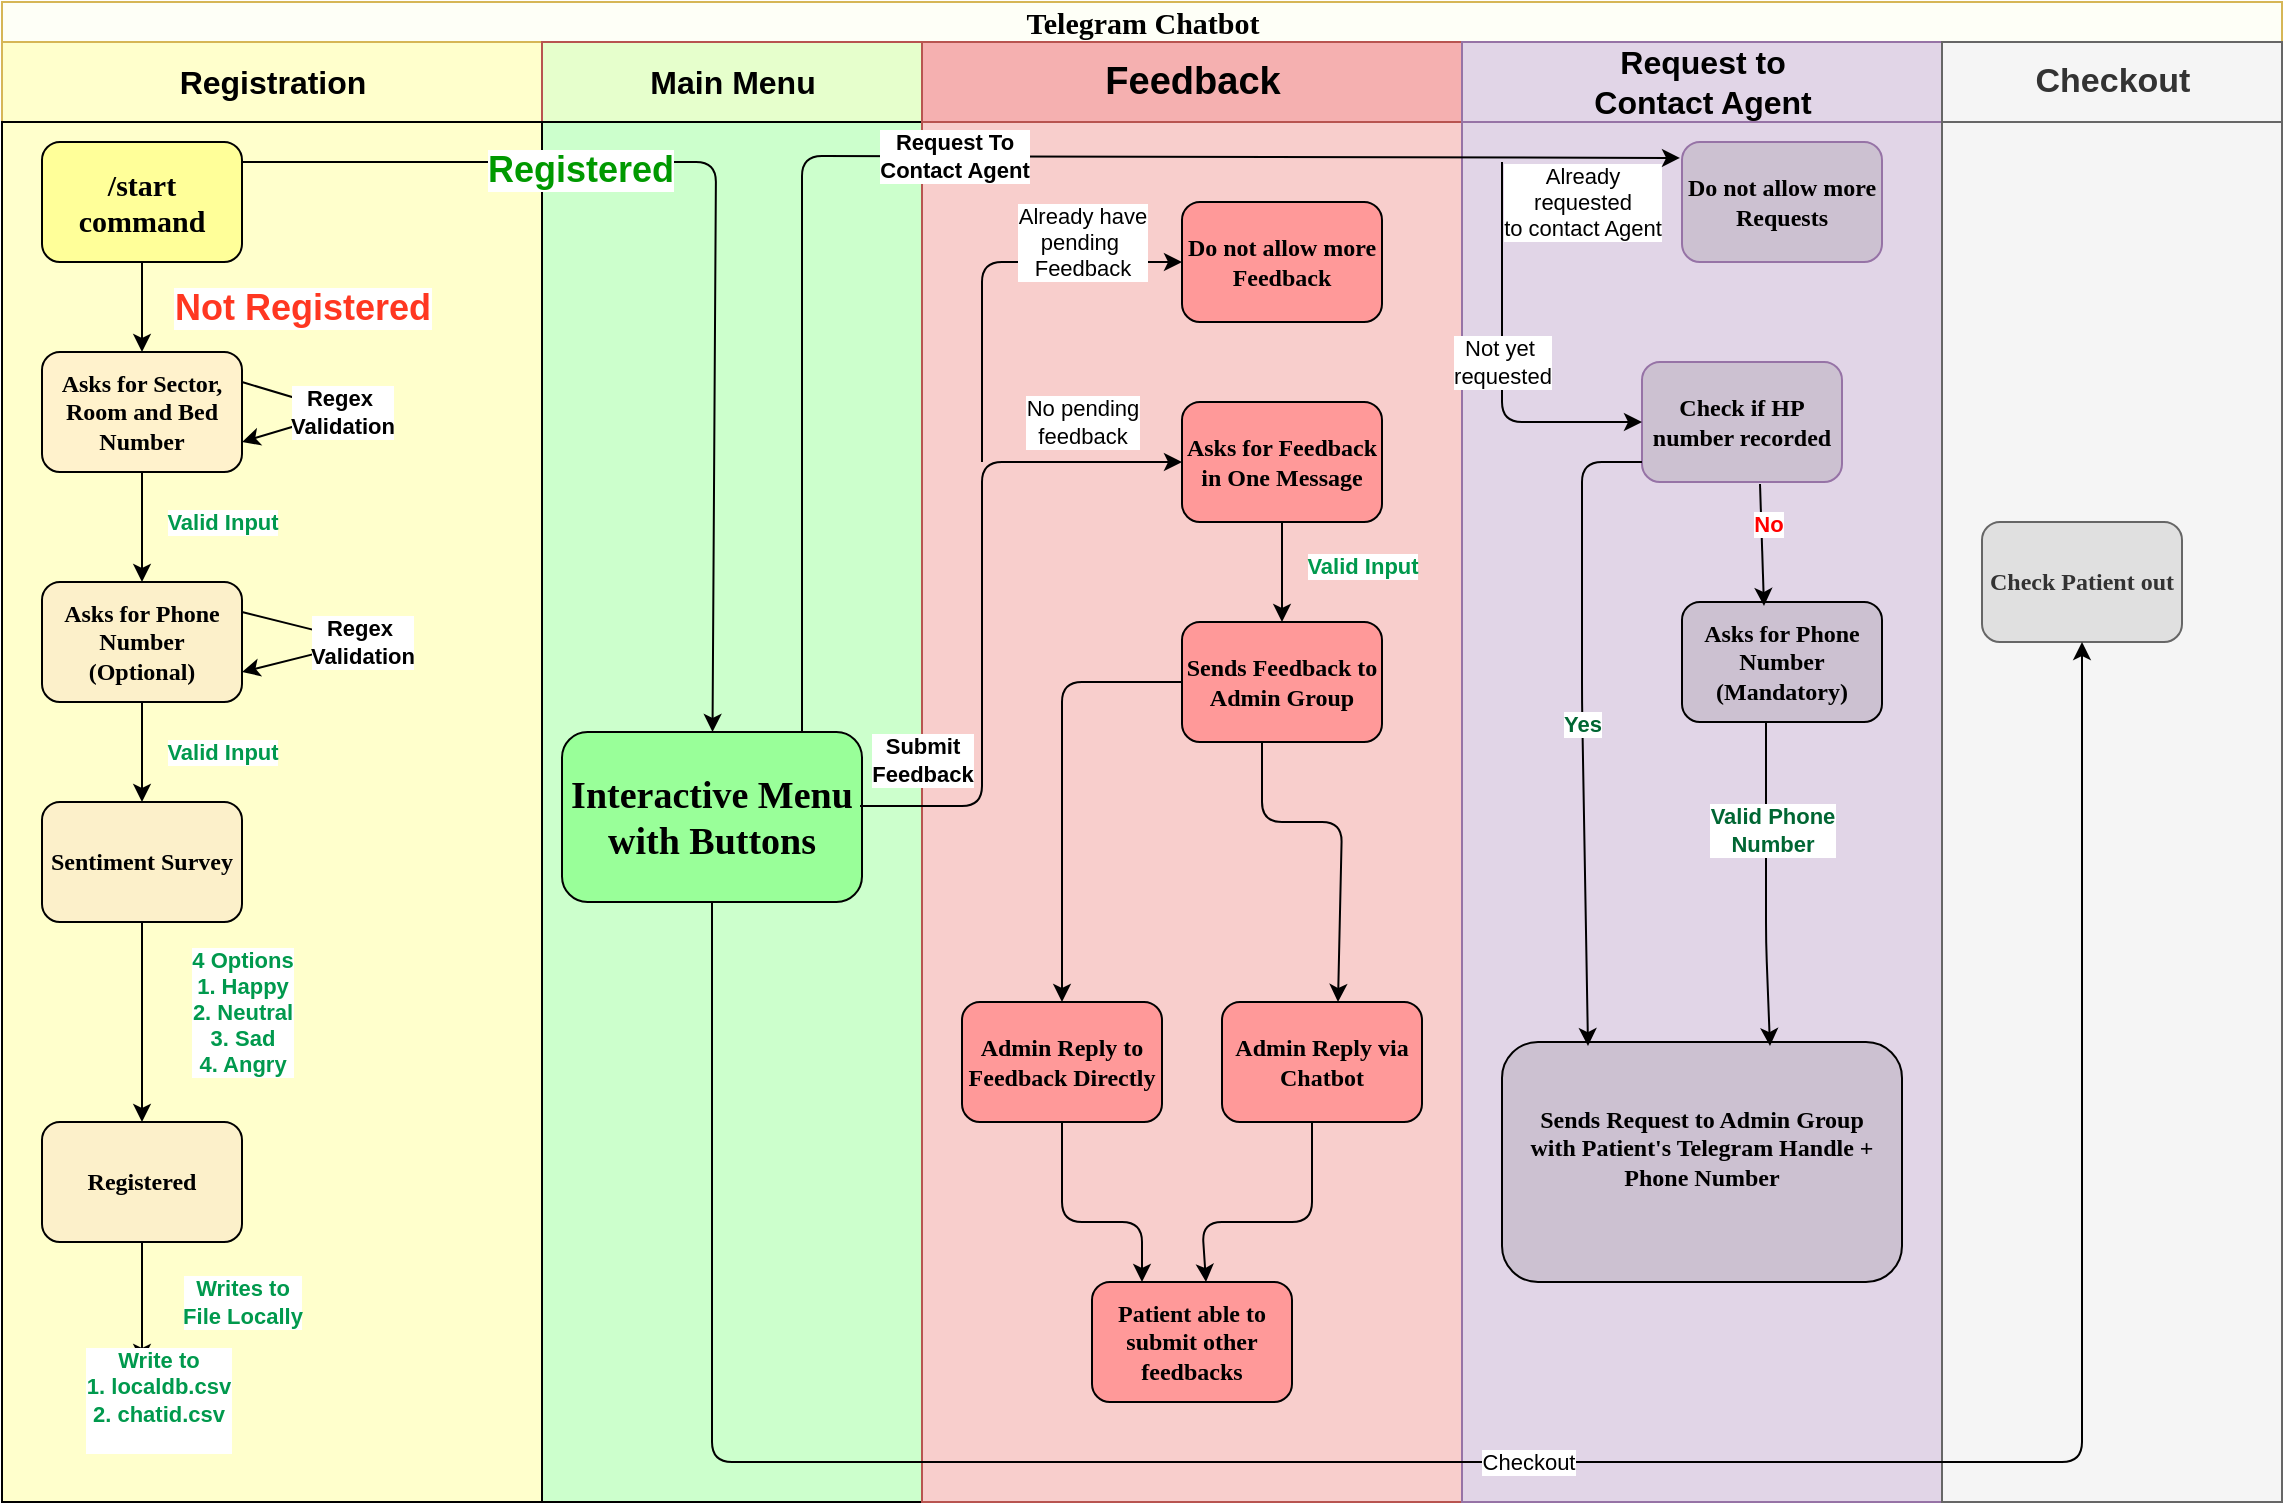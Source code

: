 <mxfile version="15.5.8" type="github">
  <diagram name="Page-1" id="74e2e168-ea6b-b213-b513-2b3c1d86103e">
    <mxGraphModel dx="1422" dy="762" grid="1" gridSize="10" guides="1" tooltips="1" connect="1" arrows="1" fold="1" page="1" pageScale="1" pageWidth="1100" pageHeight="850" background="none" math="0" shadow="0">
      <root>
        <mxCell id="0" />
        <mxCell id="1" parent="0" />
        <mxCell id="wSrQqyoNq5q4Ro84JcWx-17" value="" style="rounded=0;whiteSpace=wrap;html=1;fillColor=#f5f5f5;strokeColor=#666666;fontColor=#333333;" parent="1" vertex="1">
          <mxGeometry x="1030" y="100" width="170" height="690" as="geometry" />
        </mxCell>
        <mxCell id="77e6c97f196da883-1" value="&lt;font style=&quot;font-size: 15px&quot;&gt;Telegram Chatbot&lt;/font&gt;" style="swimlane;html=1;childLayout=stackLayout;startSize=20;rounded=0;shadow=0;labelBackgroundColor=none;strokeWidth=1;fontFamily=Verdana;fontSize=8;align=center;strokeColor=#d6b656;fillColor=#FEFFF7;" parent="1" vertex="1">
          <mxGeometry x="60" y="40" width="1140" height="750" as="geometry" />
        </mxCell>
        <mxCell id="77e6c97f196da883-2" value="&lt;font style=&quot;font-size: 16px&quot;&gt;Registration&lt;/font&gt;" style="swimlane;html=1;startSize=40;strokeColor=#d6b656;fillColor=#FFFFCC;" parent="77e6c97f196da883-1" vertex="1">
          <mxGeometry y="20" width="270" height="730" as="geometry" />
        </mxCell>
        <mxCell id="6cuLsObl9nkTha8cbeb--88" value="" style="rounded=0;whiteSpace=wrap;html=1;fillColor=#FFFFCC;" parent="77e6c97f196da883-2" vertex="1">
          <mxGeometry y="40" width="270" height="690" as="geometry" />
        </mxCell>
        <mxCell id="77e6c97f196da883-10" value="&lt;b style=&quot;font-size: 12px&quot;&gt;Asks for Phone Number (Optional)&lt;/b&gt;" style="rounded=1;whiteSpace=wrap;html=1;shadow=0;labelBackgroundColor=none;strokeWidth=1;fontFamily=Verdana;fontSize=8;align=center;fillColor=#FCF0CA;" parent="77e6c97f196da883-2" vertex="1">
          <mxGeometry x="20" y="270" width="100" height="60" as="geometry" />
        </mxCell>
        <mxCell id="6cuLsObl9nkTha8cbeb--27" value="&lt;b style=&quot;font-size: 12px&quot;&gt;Sentiment Survey&lt;/b&gt;" style="rounded=1;whiteSpace=wrap;html=1;shadow=0;labelBackgroundColor=none;strokeWidth=1;fontFamily=Verdana;fontSize=8;align=center;fillColor=#FCF0CA;" parent="77e6c97f196da883-2" vertex="1">
          <mxGeometry x="20" y="380" width="100" height="60" as="geometry" />
        </mxCell>
        <mxCell id="6cuLsObl9nkTha8cbeb--33" value="&lt;b style=&quot;font-size: 12px&quot;&gt;Registered&lt;/b&gt;" style="rounded=1;whiteSpace=wrap;html=1;shadow=0;labelBackgroundColor=none;strokeWidth=1;fontFamily=Verdana;fontSize=8;align=center;fillColor=#FCF0CA;" parent="77e6c97f196da883-2" vertex="1">
          <mxGeometry x="20" y="540" width="100" height="60" as="geometry" />
        </mxCell>
        <mxCell id="6cuLsObl9nkTha8cbeb--59" style="edgeStyle=orthogonalEdgeStyle;rounded=0;orthogonalLoop=1;jettySize=auto;html=1;exitX=0.5;exitY=1;exitDx=0;exitDy=0;" parent="77e6c97f196da883-2" edge="1">
          <mxGeometry relative="1" as="geometry">
            <mxPoint x="140" y="630" as="sourcePoint" />
            <mxPoint x="140" y="630" as="targetPoint" />
          </mxGeometry>
        </mxCell>
        <mxCell id="6cuLsObl9nkTha8cbeb--63" value="" style="endArrow=classic;html=1;exitX=1;exitY=0.25;exitDx=0;exitDy=0;entryX=1;entryY=0.75;entryDx=0;entryDy=0;exitPerimeter=0;" parent="77e6c97f196da883-2" source="6cuLsObl9nkTha8cbeb--66" target="6cuLsObl9nkTha8cbeb--66" edge="1">
          <mxGeometry relative="1" as="geometry">
            <mxPoint x="120" y="170" as="sourcePoint" />
            <mxPoint x="120" y="200" as="targetPoint" />
            <Array as="points">
              <mxPoint x="170" y="185" />
            </Array>
          </mxGeometry>
        </mxCell>
        <mxCell id="6cuLsObl9nkTha8cbeb--64" value="&lt;b&gt;Regex&amp;nbsp;&lt;br&gt;Validation&lt;/b&gt;" style="edgeLabel;resizable=0;html=1;align=center;verticalAlign=middle;" parent="6cuLsObl9nkTha8cbeb--63" connectable="0" vertex="1">
          <mxGeometry relative="1" as="geometry" />
        </mxCell>
        <mxCell id="6cuLsObl9nkTha8cbeb--66" value="&lt;font style=&quot;font-size: 12px&quot;&gt;&lt;b&gt;Asks for Sector, Room and Bed Number&lt;/b&gt;&lt;/font&gt;" style="rounded=1;whiteSpace=wrap;html=1;shadow=0;labelBackgroundColor=none;strokeWidth=1;fontFamily=Verdana;fontSize=8;align=center;fillColor=#FFF2CC;" parent="77e6c97f196da883-2" vertex="1">
          <mxGeometry x="20" y="155" width="100" height="60" as="geometry" />
        </mxCell>
        <mxCell id="6cuLsObl9nkTha8cbeb--67" value="&lt;b&gt;&lt;font style=&quot;font-size: 15px&quot;&gt;/start command&lt;/font&gt;&lt;/b&gt;" style="rounded=1;whiteSpace=wrap;html=1;shadow=0;labelBackgroundColor=none;strokeWidth=1;fontFamily=Verdana;fontSize=8;align=center;fillColor=#FFFF99;" parent="77e6c97f196da883-2" vertex="1">
          <mxGeometry x="20" y="50" width="100" height="60" as="geometry" />
        </mxCell>
        <mxCell id="6cuLsObl9nkTha8cbeb--72" value="" style="endArrow=classic;html=1;exitX=0.5;exitY=1;exitDx=0;exitDy=0;" parent="77e6c97f196da883-2" source="6cuLsObl9nkTha8cbeb--67" target="6cuLsObl9nkTha8cbeb--66" edge="1">
          <mxGeometry relative="1" as="geometry">
            <mxPoint x="290" y="300" as="sourcePoint" />
            <mxPoint x="390" y="300" as="targetPoint" />
          </mxGeometry>
        </mxCell>
        <mxCell id="6cuLsObl9nkTha8cbeb--73" value="&lt;font color=&quot;#ff3721&quot; size=&quot;1&quot;&gt;&lt;b style=&quot;font-size: 18px&quot;&gt;Not Registered&lt;/b&gt;&lt;/font&gt;" style="edgeLabel;resizable=0;html=1;align=center;verticalAlign=middle;" parent="6cuLsObl9nkTha8cbeb--72" connectable="0" vertex="1">
          <mxGeometry relative="1" as="geometry">
            <mxPoint x="80" as="offset" />
          </mxGeometry>
        </mxCell>
        <mxCell id="6cuLsObl9nkTha8cbeb--76" value="" style="endArrow=classic;html=1;exitX=0.5;exitY=1;exitDx=0;exitDy=0;entryX=0.5;entryY=0;entryDx=0;entryDy=0;" parent="77e6c97f196da883-2" source="6cuLsObl9nkTha8cbeb--66" target="77e6c97f196da883-10" edge="1">
          <mxGeometry relative="1" as="geometry">
            <mxPoint x="80" y="110" as="sourcePoint" />
            <mxPoint x="80" y="165" as="targetPoint" />
          </mxGeometry>
        </mxCell>
        <mxCell id="6cuLsObl9nkTha8cbeb--77" value="&lt;b&gt;&lt;font color=&quot;#00994d&quot;&gt;Valid Input&lt;/font&gt;&lt;/b&gt;" style="edgeLabel;resizable=0;html=1;align=center;verticalAlign=middle;" parent="6cuLsObl9nkTha8cbeb--76" connectable="0" vertex="1">
          <mxGeometry relative="1" as="geometry">
            <mxPoint x="40" y="-3" as="offset" />
          </mxGeometry>
        </mxCell>
        <mxCell id="6cuLsObl9nkTha8cbeb--78" value="" style="endArrow=classic;html=1;exitX=0.5;exitY=1;exitDx=0;exitDy=0;entryX=0.5;entryY=0;entryDx=0;entryDy=0;" parent="77e6c97f196da883-2" source="77e6c97f196da883-10" target="6cuLsObl9nkTha8cbeb--27" edge="1">
          <mxGeometry relative="1" as="geometry">
            <mxPoint x="80" y="225" as="sourcePoint" />
            <mxPoint x="80" y="280" as="targetPoint" />
          </mxGeometry>
        </mxCell>
        <mxCell id="6cuLsObl9nkTha8cbeb--79" value="&lt;b&gt;&lt;font color=&quot;#00994d&quot;&gt;Valid Input&lt;/font&gt;&lt;/b&gt;" style="edgeLabel;resizable=0;html=1;align=center;verticalAlign=middle;" parent="6cuLsObl9nkTha8cbeb--78" connectable="0" vertex="1">
          <mxGeometry relative="1" as="geometry">
            <mxPoint x="40" as="offset" />
          </mxGeometry>
        </mxCell>
        <mxCell id="6cuLsObl9nkTha8cbeb--80" value="" style="endArrow=classic;html=1;exitX=0.5;exitY=1;exitDx=0;exitDy=0;entryX=0.5;entryY=0;entryDx=0;entryDy=0;" parent="77e6c97f196da883-2" source="6cuLsObl9nkTha8cbeb--27" target="6cuLsObl9nkTha8cbeb--33" edge="1">
          <mxGeometry relative="1" as="geometry">
            <mxPoint x="80" y="340" as="sourcePoint" />
            <mxPoint x="70" y="530" as="targetPoint" />
          </mxGeometry>
        </mxCell>
        <mxCell id="6cuLsObl9nkTha8cbeb--81" value="&lt;b&gt;&lt;font color=&quot;#00994d&quot;&gt;4 Options&lt;br&gt;1. Happy&lt;br&gt;2. Neutral&lt;br&gt;3. Sad&lt;br&gt;4. Angry&lt;br&gt;&lt;/font&gt;&lt;/b&gt;" style="edgeLabel;resizable=0;html=1;align=center;verticalAlign=middle;" parent="6cuLsObl9nkTha8cbeb--80" connectable="0" vertex="1">
          <mxGeometry relative="1" as="geometry">
            <mxPoint x="50" y="-5" as="offset" />
          </mxGeometry>
        </mxCell>
        <mxCell id="6cuLsObl9nkTha8cbeb--83" value="" style="endArrow=classic;html=1;exitX=1;exitY=0.25;exitDx=0;exitDy=0;entryX=1;entryY=0.75;entryDx=0;entryDy=0;" parent="77e6c97f196da883-2" source="77e6c97f196da883-10" target="77e6c97f196da883-10" edge="1">
          <mxGeometry relative="1" as="geometry">
            <mxPoint x="130" y="180" as="sourcePoint" />
            <mxPoint x="130" y="210" as="targetPoint" />
            <Array as="points">
              <mxPoint x="180" y="300" />
            </Array>
          </mxGeometry>
        </mxCell>
        <mxCell id="6cuLsObl9nkTha8cbeb--84" value="&lt;b&gt;Regex&amp;nbsp;&lt;br&gt;Validation&lt;/b&gt;" style="edgeLabel;resizable=0;html=1;align=center;verticalAlign=middle;" parent="6cuLsObl9nkTha8cbeb--83" connectable="0" vertex="1">
          <mxGeometry relative="1" as="geometry" />
        </mxCell>
        <mxCell id="c_uxOEUhSfI7wD9dBGHa-3" value="" style="endArrow=classic;html=1;exitX=0.5;exitY=1;exitDx=0;exitDy=0;" parent="77e6c97f196da883-2" source="6cuLsObl9nkTha8cbeb--33" edge="1">
          <mxGeometry relative="1" as="geometry">
            <mxPoint x="80" y="620" as="sourcePoint" />
            <mxPoint x="70" y="660" as="targetPoint" />
          </mxGeometry>
        </mxCell>
        <mxCell id="c_uxOEUhSfI7wD9dBGHa-4" value="&lt;b&gt;&lt;font color=&quot;#00994d&quot;&gt;Writes to&lt;br&gt;File Locally&lt;br&gt;&lt;/font&gt;&lt;/b&gt;" style="edgeLabel;resizable=0;html=1;align=center;verticalAlign=middle;" parent="c_uxOEUhSfI7wD9dBGHa-3" connectable="0" vertex="1">
          <mxGeometry relative="1" as="geometry">
            <mxPoint x="50" as="offset" />
          </mxGeometry>
        </mxCell>
        <mxCell id="Y9b1MHdOiMF5yJi24R1i-1" value="&lt;b&gt;&lt;font color=&quot;#00994d&quot;&gt;Write to &lt;br&gt;1. localdb.csv&lt;br&gt;2. chatid.csv&lt;br&gt;&lt;br&gt;&lt;/font&gt;&lt;/b&gt;" style="edgeLabel;resizable=0;html=1;align=center;verticalAlign=middle;" connectable="0" vertex="1" parent="77e6c97f196da883-2">
          <mxGeometry x="130" y="620" as="geometry">
            <mxPoint x="-52" y="59" as="offset" />
          </mxGeometry>
        </mxCell>
        <mxCell id="77e6c97f196da883-3" value="&lt;font style=&quot;font-size: 16px&quot;&gt;Main Menu&lt;/font&gt;" style="swimlane;html=1;startSize=40;strokeColor=#b85450;fillColor=#E6FFCC;" parent="77e6c97f196da883-1" vertex="1">
          <mxGeometry x="270" y="20" width="190" height="730" as="geometry" />
        </mxCell>
        <mxCell id="6cuLsObl9nkTha8cbeb--89" value="" style="rounded=0;whiteSpace=wrap;html=1;fillColor=#CCFFCC;" parent="77e6c97f196da883-3" vertex="1">
          <mxGeometry y="40" width="190" height="690" as="geometry" />
        </mxCell>
        <mxCell id="77e6c97f196da883-11" value="&lt;font style=&quot;font-size: 19px&quot;&gt;&lt;b&gt;Interactive Menu with Buttons&lt;/b&gt;&lt;/font&gt;" style="rounded=1;whiteSpace=wrap;html=1;shadow=0;labelBackgroundColor=none;strokeWidth=1;fontFamily=Verdana;fontSize=8;align=center;fillColor=#99FF99;" parent="77e6c97f196da883-3" vertex="1">
          <mxGeometry x="10" y="345" width="150" height="85" as="geometry" />
        </mxCell>
        <mxCell id="77e6c97f196da883-5" value="&lt;font style=&quot;font-size: 19px&quot;&gt;Feedback&lt;/font&gt;" style="swimlane;html=1;startSize=40;strokeColor=#b85450;fillColor=#F5B0B0;" parent="77e6c97f196da883-1" vertex="1">
          <mxGeometry x="460" y="20" width="270" height="730" as="geometry" />
        </mxCell>
        <mxCell id="wSrQqyoNq5q4Ro84JcWx-5" value="" style="rounded=0;whiteSpace=wrap;html=1;fillColor=#f8cecc;strokeColor=#b85450;" parent="77e6c97f196da883-5" vertex="1">
          <mxGeometry y="40" width="270" height="690" as="geometry" />
        </mxCell>
        <mxCell id="77e6c97f196da883-15" value="&lt;b style=&quot;font-size: 12px&quot;&gt;Asks for Feedback in One Message&lt;/b&gt;" style="rounded=1;whiteSpace=wrap;html=1;shadow=0;labelBackgroundColor=none;strokeWidth=1;fontFamily=Verdana;fontSize=8;align=center;fillColor=#FF9999;" parent="77e6c97f196da883-5" vertex="1">
          <mxGeometry x="130" y="180" width="100" height="60" as="geometry" />
        </mxCell>
        <mxCell id="77e6c97f196da883-17" value="&lt;b style=&quot;font-size: 12px&quot;&gt;Sends Feedback to Admin Group&lt;/b&gt;" style="rounded=1;whiteSpace=wrap;html=1;shadow=0;labelBackgroundColor=none;strokeWidth=1;fontFamily=Verdana;fontSize=8;align=center;fillColor=#FF9999;" parent="77e6c97f196da883-5" vertex="1">
          <mxGeometry x="130" y="290" width="100" height="60" as="geometry" />
        </mxCell>
        <mxCell id="wSrQqyoNq5q4Ro84JcWx-10" value="" style="endArrow=classic;html=1;exitX=0.5;exitY=1;exitDx=0;exitDy=0;entryX=0.5;entryY=0;entryDx=0;entryDy=0;" parent="77e6c97f196da883-5" source="77e6c97f196da883-15" target="77e6c97f196da883-17" edge="1">
          <mxGeometry relative="1" as="geometry">
            <mxPoint x="110" y="170" as="sourcePoint" />
            <mxPoint x="115" y="225" as="targetPoint" />
          </mxGeometry>
        </mxCell>
        <mxCell id="wSrQqyoNq5q4Ro84JcWx-11" value="&lt;b&gt;&lt;font color=&quot;#00994d&quot;&gt;Valid Input&lt;/font&gt;&lt;/b&gt;" style="edgeLabel;resizable=0;html=1;align=center;verticalAlign=middle;" parent="wSrQqyoNq5q4Ro84JcWx-10" connectable="0" vertex="1">
          <mxGeometry relative="1" as="geometry">
            <mxPoint x="40" y="-3" as="offset" />
          </mxGeometry>
        </mxCell>
        <mxCell id="wSrQqyoNq5q4Ro84JcWx-12" value="&lt;b style=&quot;font-size: 12px&quot;&gt;Admin Reply to Feedback Directly&lt;/b&gt;" style="rounded=1;whiteSpace=wrap;html=1;shadow=0;labelBackgroundColor=none;strokeWidth=1;fontFamily=Verdana;fontSize=8;align=center;fillColor=#FF9999;" parent="77e6c97f196da883-5" vertex="1">
          <mxGeometry x="20" y="480" width="100" height="60" as="geometry" />
        </mxCell>
        <mxCell id="wSrQqyoNq5q4Ro84JcWx-13" value="&lt;b style=&quot;font-size: 12px&quot;&gt;Admin Reply via Chatbot&lt;/b&gt;" style="rounded=1;whiteSpace=wrap;html=1;shadow=0;labelBackgroundColor=none;strokeWidth=1;fontFamily=Verdana;fontSize=8;align=center;fillColor=#FF9999;" parent="77e6c97f196da883-5" vertex="1">
          <mxGeometry x="150" y="480" width="100" height="60" as="geometry" />
        </mxCell>
        <mxCell id="wSrQqyoNq5q4Ro84JcWx-14" value="" style="endArrow=classic;html=1;exitX=0;exitY=0.5;exitDx=0;exitDy=0;entryX=0.5;entryY=0;entryDx=0;entryDy=0;" parent="77e6c97f196da883-5" source="77e6c97f196da883-17" target="wSrQqyoNq5q4Ro84JcWx-12" edge="1">
          <mxGeometry relative="1" as="geometry">
            <mxPoint x="160" y="160" as="sourcePoint" />
            <mxPoint x="160" y="300" as="targetPoint" />
            <Array as="points">
              <mxPoint x="70" y="320" />
              <mxPoint x="70" y="390" />
              <mxPoint x="70" y="400" />
            </Array>
          </mxGeometry>
        </mxCell>
        <mxCell id="wSrQqyoNq5q4Ro84JcWx-16" value="" style="endArrow=classic;html=1;entryX=0.58;entryY=0;entryDx=0;entryDy=0;entryPerimeter=0;" parent="77e6c97f196da883-5" target="wSrQqyoNq5q4Ro84JcWx-13" edge="1">
          <mxGeometry relative="1" as="geometry">
            <mxPoint x="170" y="350" as="sourcePoint" />
            <mxPoint x="100" y="560" as="targetPoint" />
            <Array as="points">
              <mxPoint x="170" y="390" />
              <mxPoint x="210" y="390" />
            </Array>
          </mxGeometry>
        </mxCell>
        <mxCell id="wSrQqyoNq5q4Ro84JcWx-18" value="" style="endArrow=classic;html=1;exitX=0.5;exitY=1;exitDx=0;exitDy=0;entryX=0.25;entryY=0;entryDx=0;entryDy=0;" parent="77e6c97f196da883-5" source="wSrQqyoNq5q4Ro84JcWx-12" target="wSrQqyoNq5q4Ro84JcWx-77" edge="1">
          <mxGeometry relative="1" as="geometry">
            <mxPoint x="70" y="550" as="sourcePoint" />
            <mxPoint x="108" y="630" as="targetPoint" />
            <Array as="points">
              <mxPoint x="70" y="590" />
              <mxPoint x="110" y="590" />
            </Array>
          </mxGeometry>
        </mxCell>
        <mxCell id="wSrQqyoNq5q4Ro84JcWx-20" value="" style="endArrow=classic;html=1;entryX=0.57;entryY=0;entryDx=0;entryDy=0;entryPerimeter=0;" parent="77e6c97f196da883-5" target="wSrQqyoNq5q4Ro84JcWx-77" edge="1">
          <mxGeometry relative="1" as="geometry">
            <mxPoint x="195" y="540" as="sourcePoint" />
            <mxPoint x="140" y="640" as="targetPoint" />
            <Array as="points">
              <mxPoint x="195" y="590" />
              <mxPoint x="140" y="590" />
            </Array>
          </mxGeometry>
        </mxCell>
        <mxCell id="wSrQqyoNq5q4Ro84JcWx-77" value="&lt;span style=&quot;font-size: 12px&quot;&gt;&lt;b&gt;Patient able to submit other feedbacks&lt;/b&gt;&lt;/span&gt;" style="rounded=1;whiteSpace=wrap;html=1;shadow=0;labelBackgroundColor=none;strokeWidth=1;fontFamily=Verdana;fontSize=8;align=center;fillColor=#FF9999;" parent="77e6c97f196da883-5" vertex="1">
          <mxGeometry x="85" y="620" width="100" height="60" as="geometry" />
        </mxCell>
        <mxCell id="wSrQqyoNq5q4Ro84JcWx-80" value="&lt;span style=&quot;font-size: 12px&quot;&gt;&lt;b&gt;Do not allow more Feedback&lt;/b&gt;&lt;/span&gt;" style="rounded=1;whiteSpace=wrap;html=1;shadow=0;labelBackgroundColor=none;strokeWidth=1;fontFamily=Verdana;fontSize=8;align=center;fillColor=#FF9999;" parent="77e6c97f196da883-5" vertex="1">
          <mxGeometry x="130" y="80" width="100" height="60" as="geometry" />
        </mxCell>
        <mxCell id="wSrQqyoNq5q4Ro84JcWx-83" value="No pending &lt;br&gt;feedback" style="edgeLabel;resizable=0;html=1;align=center;verticalAlign=middle;" parent="77e6c97f196da883-5" connectable="0" vertex="1">
          <mxGeometry x="80" y="190" as="geometry" />
        </mxCell>
        <mxCell id="77e6c97f196da883-6" value="&lt;font style=&quot;font-size: 16px&quot;&gt;Request to &lt;br&gt;Contact Agent&lt;/font&gt;" style="swimlane;html=1;startSize=40;fillColor=#e1d5e7;strokeColor=#9673a6;" parent="77e6c97f196da883-1" vertex="1">
          <mxGeometry x="730" y="20" width="240" height="730" as="geometry">
            <mxRectangle x="720" y="20" width="30" height="730" as="alternateBounds" />
          </mxGeometry>
        </mxCell>
        <mxCell id="wSrQqyoNq5q4Ro84JcWx-1" value="" style="rounded=0;whiteSpace=wrap;html=1;fillColor=#e1d5e7;strokeColor=#9673a6;" parent="77e6c97f196da883-6" vertex="1">
          <mxGeometry y="40" width="240" height="690" as="geometry" />
        </mxCell>
        <mxCell id="77e6c97f196da883-18" value="&lt;b style=&quot;font-size: 12px&quot;&gt;Do not allow more Requests&lt;/b&gt;" style="rounded=1;whiteSpace=wrap;html=1;shadow=0;labelBackgroundColor=none;strokeWidth=1;fontFamily=Verdana;fontSize=8;align=center;strokeColor=#9673a6;fillColor=#CCC1D1;" parent="77e6c97f196da883-6" vertex="1">
          <mxGeometry x="110" y="50" width="100" height="60" as="geometry" />
        </mxCell>
        <mxCell id="wSrQqyoNq5q4Ro84JcWx-86" value="&lt;b style=&quot;font-size: 12px&quot;&gt;Check if HP number recorded&lt;/b&gt;" style="rounded=1;whiteSpace=wrap;html=1;shadow=0;labelBackgroundColor=none;strokeWidth=1;fontFamily=Verdana;fontSize=8;align=center;strokeColor=#9673a6;fillColor=#CCC1D1;" parent="77e6c97f196da883-6" vertex="1">
          <mxGeometry x="90" y="160" width="100" height="60" as="geometry" />
        </mxCell>
        <mxCell id="wSrQqyoNq5q4Ro84JcWx-88" value="Already &lt;br&gt;requested&lt;br&gt;to contact Agent" style="edgeLabel;resizable=0;html=1;align=center;verticalAlign=middle;" parent="77e6c97f196da883-6" connectable="0" vertex="1">
          <mxGeometry x="60" y="80" as="geometry" />
        </mxCell>
        <mxCell id="wSrQqyoNq5q4Ro84JcWx-91" value="&lt;span style=&quot;font-size: 12px&quot;&gt;&lt;b&gt;Sends Request to Admin Group&lt;br&gt;with Patient&#39;s Telegram Handle + Phone Number&lt;br&gt;&lt;br&gt;&lt;/b&gt;&lt;/span&gt;" style="rounded=1;whiteSpace=wrap;html=1;shadow=0;labelBackgroundColor=none;strokeWidth=1;fontFamily=Verdana;fontSize=8;align=center;fillColor=#CCC1D1;" parent="77e6c97f196da883-6" vertex="1">
          <mxGeometry x="20" y="500" width="200" height="120" as="geometry" />
        </mxCell>
        <mxCell id="wSrQqyoNq5q4Ro84JcWx-92" value="&lt;b style=&quot;font-size: 12px&quot;&gt;Asks for Phone Number&lt;br&gt;(Mandatory)&lt;br&gt;&lt;/b&gt;" style="rounded=1;whiteSpace=wrap;html=1;shadow=0;labelBackgroundColor=none;strokeWidth=1;fontFamily=Verdana;fontSize=8;align=center;fillColor=#CCC1D1;" parent="77e6c97f196da883-6" vertex="1">
          <mxGeometry x="110" y="280" width="100" height="60" as="geometry" />
        </mxCell>
        <mxCell id="wSrQqyoNq5q4Ro84JcWx-93" value="&lt;b&gt;&lt;font color=&quot;#006633&quot;&gt;Yes&lt;/font&gt;&lt;/b&gt;" style="endArrow=classic;html=1;exitX=0;exitY=0.833;exitDx=0;exitDy=0;entryX=0.215;entryY=0.017;entryDx=0;entryDy=0;exitPerimeter=0;entryPerimeter=0;" parent="77e6c97f196da883-6" source="wSrQqyoNq5q4Ro84JcWx-86" target="wSrQqyoNq5q4Ro84JcWx-91" edge="1">
          <mxGeometry relative="1" as="geometry">
            <mxPoint x="110" y="260" as="sourcePoint" />
            <mxPoint x="-380" y="180" as="targetPoint" />
            <Array as="points">
              <mxPoint x="60" y="210" />
              <mxPoint x="60" y="330" />
            </Array>
          </mxGeometry>
        </mxCell>
        <mxCell id="wSrQqyoNq5q4Ro84JcWx-94" value="" style="endArrow=classic;html=1;" parent="77e6c97f196da883-6" edge="1">
          <mxGeometry relative="1" as="geometry">
            <mxPoint x="149" y="221" as="sourcePoint" />
            <mxPoint x="151" y="282" as="targetPoint" />
            <Array as="points" />
          </mxGeometry>
        </mxCell>
        <mxCell id="wSrQqyoNq5q4Ro84JcWx-95" value="&lt;font color=&quot;#ff0000&quot;&gt;&lt;b&gt;No&lt;/b&gt;&lt;/font&gt;" style="edgeLabel;html=1;align=center;verticalAlign=middle;resizable=0;points=[];" parent="wSrQqyoNq5q4Ro84JcWx-94" vertex="1" connectable="0">
          <mxGeometry x="-0.339" y="3" relative="1" as="geometry">
            <mxPoint as="offset" />
          </mxGeometry>
        </mxCell>
        <mxCell id="wSrQqyoNq5q4Ro84JcWx-96" value="" style="endArrow=classic;html=1;exitX=0.42;exitY=1;exitDx=0;exitDy=0;exitPerimeter=0;entryX=0.67;entryY=0.017;entryDx=0;entryDy=0;entryPerimeter=0;" parent="77e6c97f196da883-6" source="wSrQqyoNq5q4Ro84JcWx-92" target="wSrQqyoNq5q4Ro84JcWx-91" edge="1">
          <mxGeometry relative="1" as="geometry">
            <mxPoint x="150" y="354.5" as="sourcePoint" />
            <mxPoint x="152" y="415.5" as="targetPoint" />
            <Array as="points">
              <mxPoint x="152" y="450" />
            </Array>
          </mxGeometry>
        </mxCell>
        <mxCell id="wSrQqyoNq5q4Ro84JcWx-97" value="&lt;b&gt;&lt;font color=&quot;#006633&quot;&gt;Valid Phone&lt;br&gt;Number&lt;/font&gt;&lt;br&gt;&lt;/b&gt;" style="edgeLabel;html=1;align=center;verticalAlign=middle;resizable=0;points=[];" parent="wSrQqyoNq5q4Ro84JcWx-96" vertex="1" connectable="0">
          <mxGeometry x="-0.339" y="3" relative="1" as="geometry">
            <mxPoint as="offset" />
          </mxGeometry>
        </mxCell>
        <mxCell id="77e6c97f196da883-7" value="&lt;font style=&quot;font-size: 17px&quot;&gt;Checkout&lt;/font&gt;" style="swimlane;html=1;startSize=40;fillColor=#f5f5f5;strokeColor=#666666;fontColor=#333333;" parent="77e6c97f196da883-1" vertex="1">
          <mxGeometry x="970" y="20" width="170" height="730" as="geometry" />
        </mxCell>
        <mxCell id="77e6c97f196da883-24" value="&lt;span style=&quot;font-size: 12px&quot;&gt;&lt;b&gt;Check Patient out&lt;/b&gt;&lt;/span&gt;" style="rounded=1;whiteSpace=wrap;html=1;shadow=0;labelBackgroundColor=none;strokeWidth=1;fontFamily=Verdana;fontSize=8;align=center;strokeColor=#666666;fontColor=#333333;fillColor=#E0E0E0;" parent="77e6c97f196da883-7" vertex="1">
          <mxGeometry x="20" y="240" width="100" height="60" as="geometry" />
        </mxCell>
        <mxCell id="6cuLsObl9nkTha8cbeb--60" value="" style="endArrow=classic;html=1;" parent="77e6c97f196da883-1" target="77e6c97f196da883-11" edge="1">
          <mxGeometry relative="1" as="geometry">
            <mxPoint x="120" y="80" as="sourcePoint" />
            <mxPoint x="401" y="370" as="targetPoint" />
            <Array as="points">
              <mxPoint x="357" y="80" />
            </Array>
          </mxGeometry>
        </mxCell>
        <mxCell id="6cuLsObl9nkTha8cbeb--61" value="&lt;font color=&quot;#009900&quot; style=&quot;font-size: 18px&quot;&gt;&lt;b&gt;Registered&lt;/b&gt;&lt;/font&gt;" style="edgeLabel;resizable=0;html=1;align=center;verticalAlign=middle;" parent="6cuLsObl9nkTha8cbeb--60" connectable="0" vertex="1">
          <mxGeometry relative="1" as="geometry">
            <mxPoint x="-68" y="-20" as="offset" />
          </mxGeometry>
        </mxCell>
        <mxCell id="6cuLsObl9nkTha8cbeb--90" value="" style="endArrow=classic;html=1;exitX=0.8;exitY=0;exitDx=0;exitDy=0;exitPerimeter=0;entryX=-0.01;entryY=0.133;entryDx=0;entryDy=0;entryPerimeter=0;" parent="77e6c97f196da883-1" source="77e6c97f196da883-11" target="77e6c97f196da883-18" edge="1">
          <mxGeometry relative="1" as="geometry">
            <mxPoint x="480" y="390" as="sourcePoint" />
            <mxPoint x="799" y="77" as="targetPoint" />
            <Array as="points">
              <mxPoint x="400" y="77" />
            </Array>
          </mxGeometry>
        </mxCell>
        <mxCell id="6cuLsObl9nkTha8cbeb--91" value="&lt;b&gt;Request To &lt;br&gt;Contact Agent&lt;/b&gt;" style="edgeLabel;resizable=0;html=1;align=center;verticalAlign=middle;" parent="6cuLsObl9nkTha8cbeb--90" connectable="0" vertex="1">
          <mxGeometry relative="1" as="geometry" />
        </mxCell>
        <mxCell id="wSrQqyoNq5q4Ro84JcWx-8" value="" style="endArrow=classic;html=1;entryX=0;entryY=0.5;entryDx=0;entryDy=0;" parent="77e6c97f196da883-1" target="77e6c97f196da883-15" edge="1">
          <mxGeometry relative="1" as="geometry">
            <mxPoint x="429" y="402" as="sourcePoint" />
            <mxPoint x="550" y="140" as="targetPoint" />
            <Array as="points">
              <mxPoint x="490" y="402" />
              <mxPoint x="490" y="230" />
            </Array>
          </mxGeometry>
        </mxCell>
        <mxCell id="wSrQqyoNq5q4Ro84JcWx-9" value="&lt;b&gt;Submit &lt;br&gt;Feedback&lt;/b&gt;" style="edgeLabel;resizable=0;html=1;align=center;verticalAlign=middle;" parent="wSrQqyoNq5q4Ro84JcWx-8" connectable="0" vertex="1">
          <mxGeometry relative="1" as="geometry">
            <mxPoint x="-30" y="82" as="offset" />
          </mxGeometry>
        </mxCell>
        <mxCell id="wSrQqyoNq5q4Ro84JcWx-100" value="" style="endArrow=classic;html=1;exitX=0.5;exitY=1;exitDx=0;exitDy=0;entryX=0.5;entryY=1;entryDx=0;entryDy=0;" parent="77e6c97f196da883-1" source="77e6c97f196da883-11" target="77e6c97f196da883-24" edge="1">
          <mxGeometry relative="1" as="geometry">
            <mxPoint x="360" y="440" as="sourcePoint" />
            <mxPoint x="460" y="440" as="targetPoint" />
            <Array as="points">
              <mxPoint x="355" y="730" />
              <mxPoint x="1040" y="730" />
            </Array>
          </mxGeometry>
        </mxCell>
        <mxCell id="wSrQqyoNq5q4Ro84JcWx-101" value="Checkout" style="edgeLabel;resizable=0;html=1;align=center;verticalAlign=middle;" parent="wSrQqyoNq5q4Ro84JcWx-100" connectable="0" vertex="1">
          <mxGeometry relative="1" as="geometry" />
        </mxCell>
        <mxCell id="wSrQqyoNq5q4Ro84JcWx-78" value="" style="endArrow=classic;html=1;entryX=0;entryY=0.5;entryDx=0;entryDy=0;" parent="1" target="wSrQqyoNq5q4Ro84JcWx-80" edge="1">
          <mxGeometry relative="1" as="geometry">
            <mxPoint x="550" y="270" as="sourcePoint" />
            <mxPoint x="770" y="400" as="targetPoint" />
            <Array as="points">
              <mxPoint x="550" y="170" />
            </Array>
          </mxGeometry>
        </mxCell>
        <mxCell id="wSrQqyoNq5q4Ro84JcWx-79" value="Already have &lt;br&gt;pending&amp;nbsp;&lt;br&gt;Feedback" style="edgeLabel;resizable=0;html=1;align=center;verticalAlign=middle;" parent="wSrQqyoNq5q4Ro84JcWx-78" connectable="0" vertex="1">
          <mxGeometry relative="1" as="geometry">
            <mxPoint x="50" y="-10" as="offset" />
          </mxGeometry>
        </mxCell>
        <mxCell id="wSrQqyoNq5q4Ro84JcWx-84" value="" style="endArrow=classic;html=1;entryX=0;entryY=0.5;entryDx=0;entryDy=0;" parent="1" target="wSrQqyoNq5q4Ro84JcWx-86" edge="1">
          <mxGeometry relative="1" as="geometry">
            <mxPoint x="810" y="120" as="sourcePoint" />
            <mxPoint x="770" y="380" as="targetPoint" />
            <Array as="points">
              <mxPoint x="810" y="250" />
            </Array>
          </mxGeometry>
        </mxCell>
        <mxCell id="wSrQqyoNq5q4Ro84JcWx-85" value="Not yet&amp;nbsp;&lt;br&gt;requested" style="edgeLabel;resizable=0;html=1;align=center;verticalAlign=middle;" parent="wSrQqyoNq5q4Ro84JcWx-84" connectable="0" vertex="1">
          <mxGeometry relative="1" as="geometry" />
        </mxCell>
      </root>
    </mxGraphModel>
  </diagram>
</mxfile>
